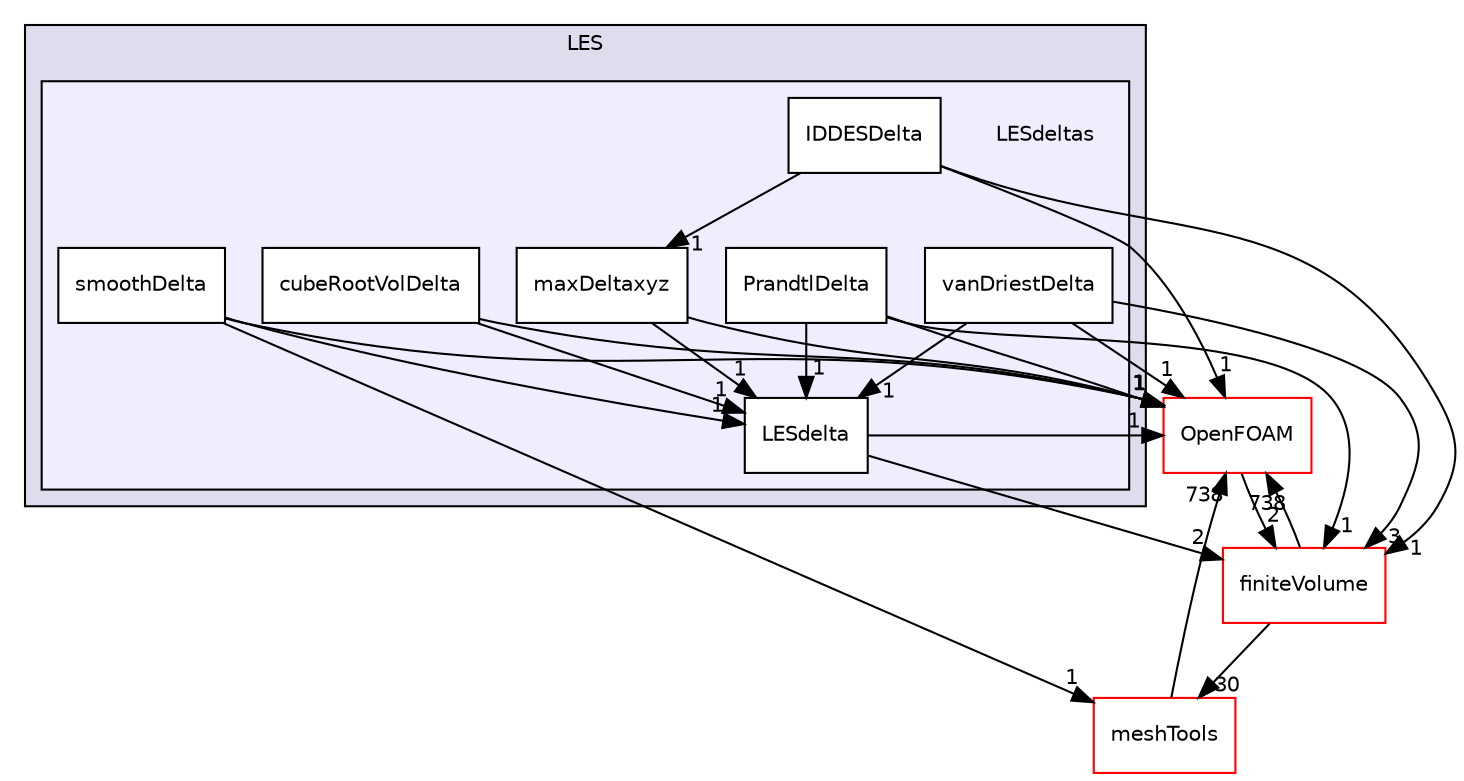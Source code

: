 digraph "src/TurbulenceModels/turbulenceModels/LES/LESdeltas" {
  bgcolor=transparent;
  compound=true
  node [ fontsize="10", fontname="Helvetica"];
  edge [ labelfontsize="10", labelfontname="Helvetica"];
  subgraph clusterdir_9fc1e48ca755258281286cef4f8e0bec {
    graph [ bgcolor="#ddddee", pencolor="black", label="LES" fontname="Helvetica", fontsize="10", URL="dir_9fc1e48ca755258281286cef4f8e0bec.html"]
  subgraph clusterdir_3e9d13ce922c8e5657605faa5b84c7a1 {
    graph [ bgcolor="#eeeeff", pencolor="black", label="" URL="dir_3e9d13ce922c8e5657605faa5b84c7a1.html"];
    dir_3e9d13ce922c8e5657605faa5b84c7a1 [shape=plaintext label="LESdeltas"];
    dir_f096658a53fc6f2704b87740f6c7c926 [shape=box label="cubeRootVolDelta" color="black" fillcolor="white" style="filled" URL="dir_f096658a53fc6f2704b87740f6c7c926.html"];
    dir_033281ae6918016c4a70b6356445b423 [shape=box label="IDDESDelta" color="black" fillcolor="white" style="filled" URL="dir_033281ae6918016c4a70b6356445b423.html"];
    dir_ee7b7e21773ec7c59c22147291714fd1 [shape=box label="LESdelta" color="black" fillcolor="white" style="filled" URL="dir_ee7b7e21773ec7c59c22147291714fd1.html"];
    dir_de3d5f832c477f845645e97f50857c48 [shape=box label="maxDeltaxyz" color="black" fillcolor="white" style="filled" URL="dir_de3d5f832c477f845645e97f50857c48.html"];
    dir_6a21c5887e7295a07e204b53978ca3d0 [shape=box label="PrandtlDelta" color="black" fillcolor="white" style="filled" URL="dir_6a21c5887e7295a07e204b53978ca3d0.html"];
    dir_7052c1362ebeba0fafad48dad916cc80 [shape=box label="smoothDelta" color="black" fillcolor="white" style="filled" URL="dir_7052c1362ebeba0fafad48dad916cc80.html"];
    dir_9ba5a534096f23c045e52d0a3e0a4495 [shape=box label="vanDriestDelta" color="black" fillcolor="white" style="filled" URL="dir_9ba5a534096f23c045e52d0a3e0a4495.html"];
  }
  }
  dir_9bd15774b555cf7259a6fa18f99fe99b [shape=box label="finiteVolume" color="red" URL="dir_9bd15774b555cf7259a6fa18f99fe99b.html"];
  dir_ae30ad0bef50cf391b24c614251bb9fd [shape=box label="meshTools" color="red" URL="dir_ae30ad0bef50cf391b24c614251bb9fd.html"];
  dir_c5473ff19b20e6ec4dfe5c310b3778a8 [shape=box label="OpenFOAM" color="red" URL="dir_c5473ff19b20e6ec4dfe5c310b3778a8.html"];
  dir_9bd15774b555cf7259a6fa18f99fe99b->dir_ae30ad0bef50cf391b24c614251bb9fd [headlabel="30", labeldistance=1.5 headhref="dir_000898_001752.html"];
  dir_9bd15774b555cf7259a6fa18f99fe99b->dir_c5473ff19b20e6ec4dfe5c310b3778a8 [headlabel="738", labeldistance=1.5 headhref="dir_000898_001898.html"];
  dir_6a21c5887e7295a07e204b53978ca3d0->dir_9bd15774b555cf7259a6fa18f99fe99b [headlabel="1", labeldistance=1.5 headhref="dir_003147_000898.html"];
  dir_6a21c5887e7295a07e204b53978ca3d0->dir_ee7b7e21773ec7c59c22147291714fd1 [headlabel="1", labeldistance=1.5 headhref="dir_003147_003145.html"];
  dir_6a21c5887e7295a07e204b53978ca3d0->dir_c5473ff19b20e6ec4dfe5c310b3778a8 [headlabel="1", labeldistance=1.5 headhref="dir_003147_001898.html"];
  dir_ae30ad0bef50cf391b24c614251bb9fd->dir_c5473ff19b20e6ec4dfe5c310b3778a8 [headlabel="738", labeldistance=1.5 headhref="dir_001752_001898.html"];
  dir_ee7b7e21773ec7c59c22147291714fd1->dir_9bd15774b555cf7259a6fa18f99fe99b [headlabel="2", labeldistance=1.5 headhref="dir_003145_000898.html"];
  dir_ee7b7e21773ec7c59c22147291714fd1->dir_c5473ff19b20e6ec4dfe5c310b3778a8 [headlabel="1", labeldistance=1.5 headhref="dir_003145_001898.html"];
  dir_f096658a53fc6f2704b87740f6c7c926->dir_ee7b7e21773ec7c59c22147291714fd1 [headlabel="1", labeldistance=1.5 headhref="dir_003143_003145.html"];
  dir_f096658a53fc6f2704b87740f6c7c926->dir_c5473ff19b20e6ec4dfe5c310b3778a8 [headlabel="1", labeldistance=1.5 headhref="dir_003143_001898.html"];
  dir_de3d5f832c477f845645e97f50857c48->dir_ee7b7e21773ec7c59c22147291714fd1 [headlabel="1", labeldistance=1.5 headhref="dir_003146_003145.html"];
  dir_de3d5f832c477f845645e97f50857c48->dir_c5473ff19b20e6ec4dfe5c310b3778a8 [headlabel="1", labeldistance=1.5 headhref="dir_003146_001898.html"];
  dir_c5473ff19b20e6ec4dfe5c310b3778a8->dir_9bd15774b555cf7259a6fa18f99fe99b [headlabel="2", labeldistance=1.5 headhref="dir_001898_000898.html"];
  dir_7052c1362ebeba0fafad48dad916cc80->dir_ae30ad0bef50cf391b24c614251bb9fd [headlabel="1", labeldistance=1.5 headhref="dir_003148_001752.html"];
  dir_7052c1362ebeba0fafad48dad916cc80->dir_ee7b7e21773ec7c59c22147291714fd1 [headlabel="1", labeldistance=1.5 headhref="dir_003148_003145.html"];
  dir_7052c1362ebeba0fafad48dad916cc80->dir_c5473ff19b20e6ec4dfe5c310b3778a8 [headlabel="1", labeldistance=1.5 headhref="dir_003148_001898.html"];
  dir_033281ae6918016c4a70b6356445b423->dir_9bd15774b555cf7259a6fa18f99fe99b [headlabel="1", labeldistance=1.5 headhref="dir_003144_000898.html"];
  dir_033281ae6918016c4a70b6356445b423->dir_de3d5f832c477f845645e97f50857c48 [headlabel="1", labeldistance=1.5 headhref="dir_003144_003146.html"];
  dir_033281ae6918016c4a70b6356445b423->dir_c5473ff19b20e6ec4dfe5c310b3778a8 [headlabel="1", labeldistance=1.5 headhref="dir_003144_001898.html"];
  dir_9ba5a534096f23c045e52d0a3e0a4495->dir_9bd15774b555cf7259a6fa18f99fe99b [headlabel="3", labeldistance=1.5 headhref="dir_003149_000898.html"];
  dir_9ba5a534096f23c045e52d0a3e0a4495->dir_ee7b7e21773ec7c59c22147291714fd1 [headlabel="1", labeldistance=1.5 headhref="dir_003149_003145.html"];
  dir_9ba5a534096f23c045e52d0a3e0a4495->dir_c5473ff19b20e6ec4dfe5c310b3778a8 [headlabel="1", labeldistance=1.5 headhref="dir_003149_001898.html"];
}
